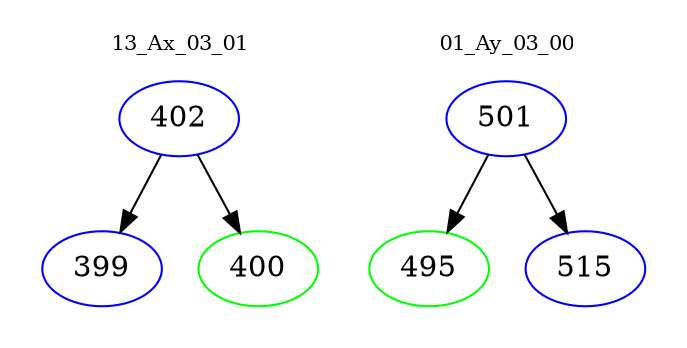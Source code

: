 digraph{
subgraph cluster_0 {
color = white
label = "13_Ax_03_01";
fontsize=10;
T0_402 [label="402", color="blue"]
T0_402 -> T0_399 [color="black"]
T0_399 [label="399", color="blue"]
T0_402 -> T0_400 [color="black"]
T0_400 [label="400", color="green"]
}
subgraph cluster_1 {
color = white
label = "01_Ay_03_00";
fontsize=10;
T1_501 [label="501", color="blue"]
T1_501 -> T1_495 [color="black"]
T1_495 [label="495", color="green"]
T1_501 -> T1_515 [color="black"]
T1_515 [label="515", color="blue"]
}
}
